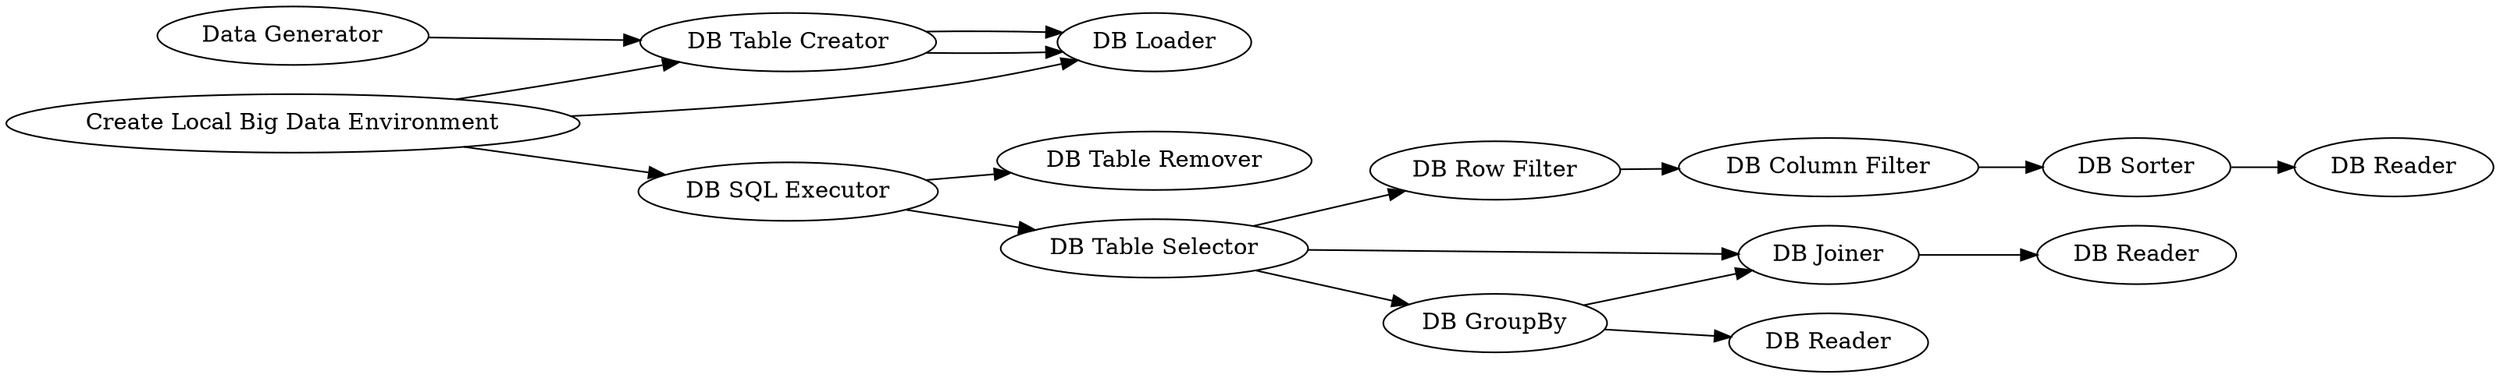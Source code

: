 digraph {
	81 [label="Data Generator"]
	83 [label="DB SQL Executor"]
	84 [label="DB Table Remover"]
	85 [label="DB Table Selector"]
	86 [label="DB Row Filter"]
	87 [label="DB GroupBy"]
	88 [label="DB Column Filter"]
	89 [label="DB Joiner"]
	90 [label="DB Reader"]
	91 [label="DB Sorter"]
	92 [label="DB Reader"]
	93 [label="DB Reader"]
	96 [label="Create Local Big Data Environment"]
	97 [label="DB Table Creator"]
	98 [label="DB Loader"]
	81 -> 97
	83 -> 85
	83 -> 84
	85 -> 87
	85 -> 86
	85 -> 89
	86 -> 88
	87 -> 90
	87 -> 89
	88 -> 91
	89 -> 92
	91 -> 93
	96 -> 97
	96 -> 98
	96 -> 83
	97 -> 98
	97 -> 98
	rankdir=LR
}
